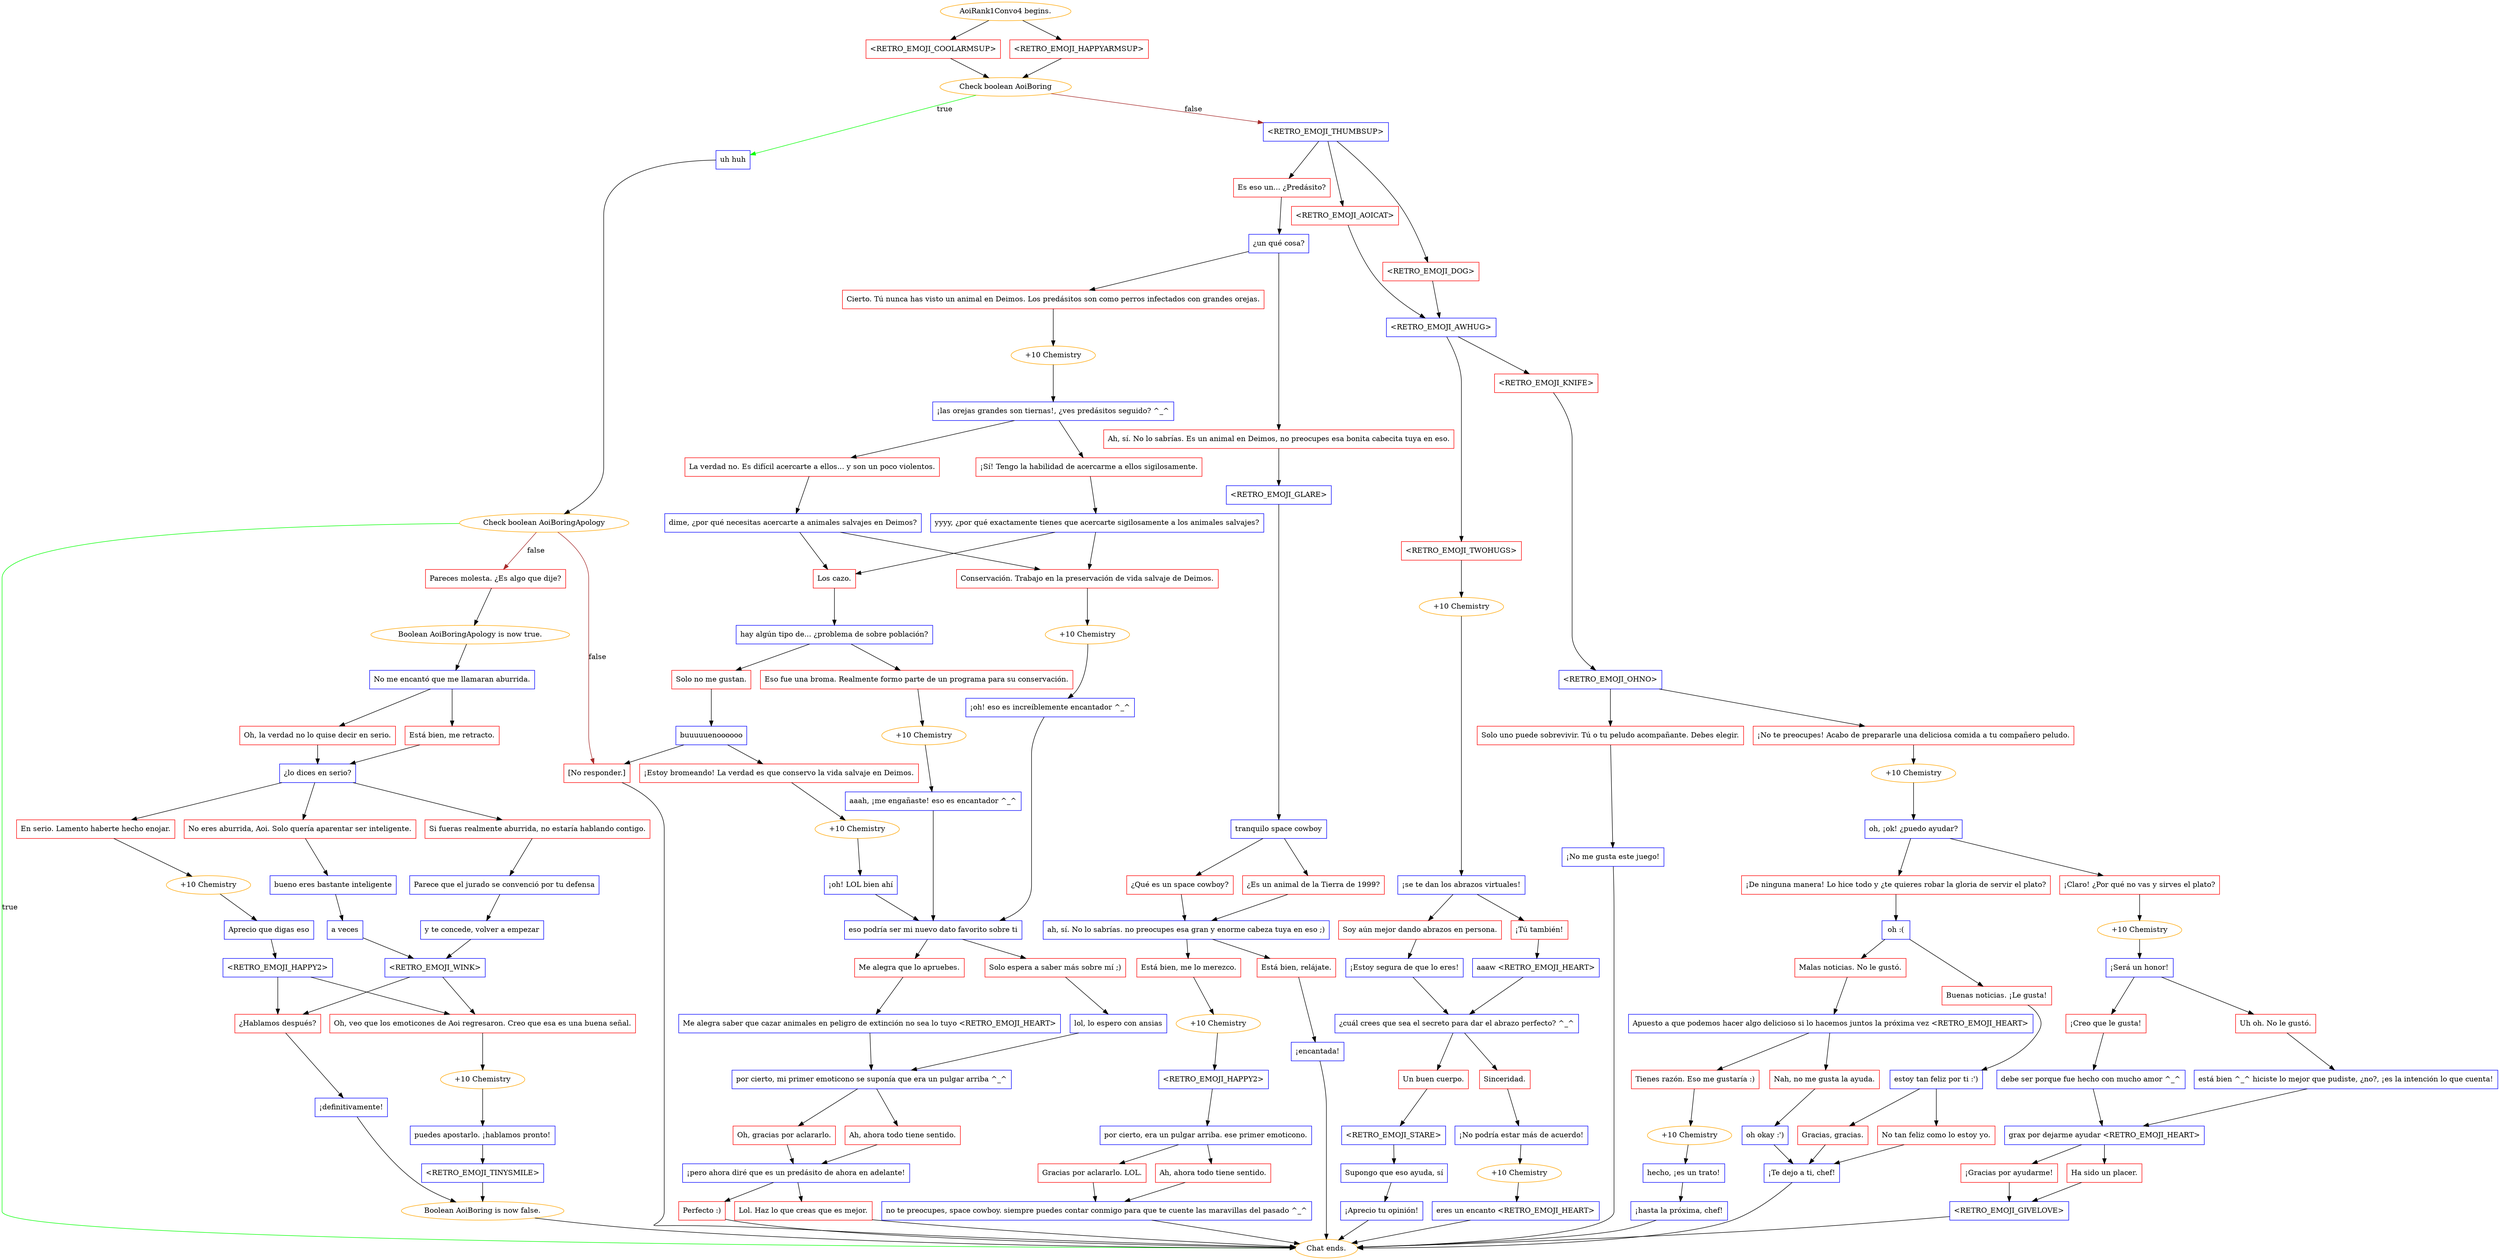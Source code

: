 digraph {
	"AoiRank1Convo4 begins." [color=orange];
		"AoiRank1Convo4 begins." -> j3984780202;
		"AoiRank1Convo4 begins." -> j3752937470;
	j3984780202 [label="<RETRO_EMOJI_COOLARMSUP>",shape=box,color=red];
		j3984780202 -> j2595172628;
	j3752937470 [label="<RETRO_EMOJI_HAPPYARMSUP>",shape=box,color=red];
		j3752937470 -> j2595172628;
	j2595172628 [label="Check boolean AoiBoring",color=orange];
		j2595172628 -> j4173732587 [label=true,color=green];
		j2595172628 -> j3325986911 [label=false,color=brown];
	j4173732587 [label="uh huh",shape=box,color=blue];
		j4173732587 -> j526861043;
	j3325986911 [label="<RETRO_EMOJI_THUMBSUP>",shape=box,color=blue];
		j3325986911 -> j3047511440;
		j3325986911 -> j2081296480;
		j3325986911 -> j3337479088;
	j526861043 [label="Check boolean AoiBoringApology",color=orange];
		j526861043 -> "Chat ends." [label=true,color=green];
		j526861043 -> j4195593948 [label=false,color=brown];
		j526861043 -> j2967050643 [label=false,color=brown];
	j3047511440 [label="Es eso un... ¿Predásito?",shape=box,color=red];
		j3047511440 -> j1043228589;
	j2081296480 [label="<RETRO_EMOJI_AOICAT>",shape=box,color=red];
		j2081296480 -> j1255677952;
	j3337479088 [label="<RETRO_EMOJI_DOG>",shape=box,color=red];
		j3337479088 -> j1255677952;
	"Chat ends." [color=orange];
	j4195593948 [label="Pareces molesta. ¿Es algo que dije?",shape=box,color=red];
		j4195593948 -> j2591060718;
	j2967050643 [label="[No responder.]",shape=box,color=red];
		j2967050643 -> "Chat ends.";
	j1043228589 [label="¿un qué cosa?",shape=box,color=blue];
		j1043228589 -> j1667585930;
		j1043228589 -> j2346450619;
	j1255677952 [label="<RETRO_EMOJI_AWHUG>",shape=box,color=blue];
		j1255677952 -> j2183132929;
		j1255677952 -> j1327752491;
	j2591060718 [label="Boolean AoiBoringApology is now true.",color=orange];
		j2591060718 -> j4015747962;
	j1667585930 [label="Cierto. Tú nunca has visto un animal en Deimos. Los predásitos son como perros infectados con grandes orejas.",shape=box,color=red];
		j1667585930 -> j2560146702;
	j2346450619 [label="Ah, sí. No lo sabrías. Es un animal en Deimos, no preocupes esa bonita cabecita tuya en eso.",shape=box,color=red];
		j2346450619 -> j740106129;
	j2183132929 [label="<RETRO_EMOJI_TWOHUGS>",shape=box,color=red];
		j2183132929 -> j2749821701;
	j1327752491 [label="<RETRO_EMOJI_KNIFE>",shape=box,color=red];
		j1327752491 -> j2504863452;
	j4015747962 [label="No me encantó que me llamaran aburrida.",shape=box,color=blue];
		j4015747962 -> j2371410971;
		j4015747962 -> j857766934;
	j2560146702 [label="+10 Chemistry",color=orange];
		j2560146702 -> j3346789359;
	j740106129 [label="<RETRO_EMOJI_GLARE>",shape=box,color=blue];
		j740106129 -> j110030657;
	j2749821701 [label="+10 Chemistry",color=orange];
		j2749821701 -> j3334829753;
	j2504863452 [label="<RETRO_EMOJI_OHNO>",shape=box,color=blue];
		j2504863452 -> j2257357643;
		j2504863452 -> j3533804884;
	j2371410971 [label="Oh, la verdad no lo quise decir en serio.",shape=box,color=red];
		j2371410971 -> j1548369895;
	j857766934 [label="Está bien, me retracto.",shape=box,color=red];
		j857766934 -> j1548369895;
	j3346789359 [label="¡las orejas grandes son tiernas!, ¿ves predásitos seguido? ^_^",shape=box,color=blue];
		j3346789359 -> j2333176458;
		j3346789359 -> j2604535434;
	j110030657 [label="tranquilo space cowboy",shape=box,color=blue];
		j110030657 -> j1669859041;
		j110030657 -> j3959469658;
	j3334829753 [label="¡se te dan los abrazos virtuales!",shape=box,color=blue];
		j3334829753 -> j4289454661;
		j3334829753 -> j548840736;
	j2257357643 [label="Solo uno puede sobrevivir. Tú o tu peludo acompañante. Debes elegir.",shape=box,color=red];
		j2257357643 -> j3684741666;
	j3533804884 [label="¡No te preocupes! Acabo de prepararle una deliciosa comida a tu compañero peludo.",shape=box,color=red];
		j3533804884 -> j3584207331;
	j1548369895 [label="¿lo dices en serio?",shape=box,color=blue];
		j1548369895 -> j516746932;
		j1548369895 -> j3616838751;
		j1548369895 -> j2806923245;
	j2333176458 [label="La verdad no. Es difícil acercarte a ellos... y son un poco violentos.",shape=box,color=red];
		j2333176458 -> j1467318907;
	j2604535434 [label="¡Sí! Tengo la habilidad de acercarme a ellos sigilosamente.",shape=box,color=red];
		j2604535434 -> j2470283762;
	j1669859041 [label="¿Qué es un space cowboy?",shape=box,color=red];
		j1669859041 -> j3628825355;
	j3959469658 [label="¿Es un animal de la Tierra de 1999?",shape=box,color=red];
		j3959469658 -> j3628825355;
	j4289454661 [label="Soy aún mejor dando abrazos en persona.",shape=box,color=red];
		j4289454661 -> j2504080864;
	j548840736 [label="¡Tú también!",shape=box,color=red];
		j548840736 -> j765889890;
	j3684741666 [label="¡No me gusta este juego!",shape=box,color=blue];
		j3684741666 -> "Chat ends.";
	j3584207331 [label="+10 Chemistry",color=orange];
		j3584207331 -> j379205894;
	j516746932 [label="En serio. Lamento haberte hecho enojar.",shape=box,color=red];
		j516746932 -> j105950466;
	j3616838751 [label="No eres aburrida, Aoi. Solo quería aparentar ser inteligente.",shape=box,color=red];
		j3616838751 -> j2974691599;
	j2806923245 [label="Si fueras realmente aburrida, no estaría hablando contigo.",shape=box,color=red];
		j2806923245 -> j3072221070;
	j1467318907 [label="dime, ¿por qué necesitas acercarte a animales salvajes en Deimos?",shape=box,color=blue];
		j1467318907 -> j869873253;
		j1467318907 -> j3761072179;
	j2470283762 [label="yyyy, ¿por qué exactamente tienes que acercarte sigilosamente a los animales salvajes?",shape=box,color=blue];
		j2470283762 -> j869873253;
		j2470283762 -> j3761072179;
	j3628825355 [label="ah, sí. No lo sabrías. no preocupes esa gran y enorme cabeza tuya en eso ;)",shape=box,color=blue];
		j3628825355 -> j450840226;
		j3628825355 -> j61378223;
	j2504080864 [label="¡Estoy segura de que lo eres!",shape=box,color=blue];
		j2504080864 -> j2432260147;
	j765889890 [label="aaaw <RETRO_EMOJI_HEART>",shape=box,color=blue];
		j765889890 -> j2432260147;
	j379205894 [label="oh, ¡ok! ¿puedo ayudar?",shape=box,color=blue];
		j379205894 -> j185449678;
		j379205894 -> j2527806845;
	j105950466 [label="+10 Chemistry",color=orange];
		j105950466 -> j608251843;
	j2974691599 [label="bueno eres bastante inteligente",shape=box,color=blue];
		j2974691599 -> j333648870;
	j3072221070 [label="Parece que el jurado se convenció por tu defensa",shape=box,color=blue];
		j3072221070 -> j3191236576;
	j869873253 [label="Los cazo.",shape=box,color=red];
		j869873253 -> j268921053;
	j3761072179 [label="Conservación. Trabajo en la preservación de vida salvaje de Deimos.",shape=box,color=red];
		j3761072179 -> j1346526792;
	j450840226 [label="Está bien, me lo merezco.",shape=box,color=red];
		j450840226 -> j3043371235;
	j61378223 [label="Está bien, relájate.",shape=box,color=red];
		j61378223 -> j2037876573;
	j2432260147 [label="¿cuál crees que sea el secreto para dar el abrazo perfecto? ^_^",shape=box,color=blue];
		j2432260147 -> j253545992;
		j2432260147 -> j1391639578;
	j185449678 [label="¡De ninguna manera! Lo hice todo y ¿te quieres robar la gloria de servir el plato?",shape=box,color=red];
		j185449678 -> j90386031;
	j2527806845 [label="¡Claro! ¿Por qué no vas y sirves el plato?",shape=box,color=red];
		j2527806845 -> j3388595304;
	j608251843 [label="Aprecio que digas eso",shape=box,color=blue];
		j608251843 -> j2436274820;
	j333648870 [label="a veces",shape=box,color=blue];
		j333648870 -> j4047046790;
	j3191236576 [label="y te concede, volver a empezar",shape=box,color=blue];
		j3191236576 -> j4047046790;
	j268921053 [label="hay algún tipo de... ¿problema de sobre población?",shape=box,color=blue];
		j268921053 -> j3791700442;
		j268921053 -> j3952885577;
	j1346526792 [label="+10 Chemistry",color=orange];
		j1346526792 -> j1403457802;
	j3043371235 [label="+10 Chemistry",color=orange];
		j3043371235 -> j2941974721;
	j2037876573 [label="¡encantada!",shape=box,color=blue];
		j2037876573 -> "Chat ends.";
	j253545992 [label="Un buen cuerpo.",shape=box,color=red];
		j253545992 -> j638944343;
	j1391639578 [label="Sinceridad.",shape=box,color=red];
		j1391639578 -> j1553797882;
	j90386031 [label="oh :(",shape=box,color=blue];
		j90386031 -> j183208662;
		j90386031 -> j1248424213;
	j3388595304 [label="+10 Chemistry",color=orange];
		j3388595304 -> j2079873336;
	j2436274820 [label="<RETRO_EMOJI_HAPPY2>",shape=box,color=blue];
		j2436274820 -> j248887097;
		j2436274820 -> j895594094;
	j4047046790 [label="<RETRO_EMOJI_WINK>",shape=box,color=blue];
		j4047046790 -> j248887097;
		j4047046790 -> j895594094;
	j3791700442 [label="Solo no me gustan.",shape=box,color=red];
		j3791700442 -> j3630519552;
	j3952885577 [label="Eso fue una broma. Realmente formo parte de un programa para su conservación.",shape=box,color=red];
		j3952885577 -> j270705795;
	j1403457802 [label="¡oh! eso es increíblemente encantador ^_^",shape=box,color=blue];
		j1403457802 -> j3836205397;
	j2941974721 [label="<RETRO_EMOJI_HAPPY2>",shape=box,color=blue];
		j2941974721 -> j1147860812;
	j638944343 [label="<RETRO_EMOJI_STARE>",shape=box,color=blue];
		j638944343 -> j1629087313;
	j1553797882 [label="¡No podría estar más de acuerdo!",shape=box,color=blue];
		j1553797882 -> j64440974;
	j183208662 [label="Malas noticias. No le gustó.",shape=box,color=red];
		j183208662 -> j1362656144;
	j1248424213 [label="Buenas noticias. ¡Le gusta!",shape=box,color=red];
		j1248424213 -> j1084535844;
	j2079873336 [label="¡Será un honor!",shape=box,color=blue];
		j2079873336 -> j849153110;
		j2079873336 -> j395308210;
	j248887097 [label="¿Hablamos después?",shape=box,color=red];
		j248887097 -> j1711673319;
	j895594094 [label="Oh, veo que los emoticones de Aoi regresaron. Creo que esa es una buena señal.",shape=box,color=red];
		j895594094 -> j2135513730;
	j3630519552 [label="buuuuuenoooooo",shape=box,color=blue];
		j3630519552 -> j216063476;
		j3630519552 -> j2967050643;
	j270705795 [label="+10 Chemistry",color=orange];
		j270705795 -> j3175571420;
	j3836205397 [label="eso podría ser mi nuevo dato favorito sobre ti",shape=box,color=blue];
		j3836205397 -> j3372149927;
		j3836205397 -> j719639359;
	j1147860812 [label="por cierto, era un pulgar arriba. ese primer emoticono.",shape=box,color=blue];
		j1147860812 -> j2195675613;
		j1147860812 -> j2197459605;
	j1629087313 [label="Supongo que eso ayuda, sí",shape=box,color=blue];
		j1629087313 -> j1077559631;
	j64440974 [label="+10 Chemistry",color=orange];
		j64440974 -> j4292575729;
	j1362656144 [label="Apuesto a que podemos hacer algo delicioso si lo hacemos juntos la próxima vez <RETRO_EMOJI_HEART>",shape=box,color=blue];
		j1362656144 -> j3321376135;
		j1362656144 -> j1713129572;
	j1084535844 [label="estoy tan feliz por ti :')",shape=box,color=blue];
		j1084535844 -> j3797886429;
		j1084535844 -> j2481388660;
	j849153110 [label="¡Creo que le gusta!",shape=box,color=red];
		j849153110 -> j1499555323;
	j395308210 [label="Uh oh. No le gustó.",shape=box,color=red];
		j395308210 -> j1264061493;
	j1711673319 [label="¡definitivamente!",shape=box,color=blue];
		j1711673319 -> j1984221796;
	j2135513730 [label="+10 Chemistry",color=orange];
		j2135513730 -> j807200033;
	j216063476 [label="¡Estoy bromeando! La verdad es que conservo la vida salvaje en Deimos.",shape=box,color=red];
		j216063476 -> j4014726691;
	j3175571420 [label="aaah, ¡me engañaste! eso es encantador ^_^",shape=box,color=blue];
		j3175571420 -> j3836205397;
	j3372149927 [label="Me alegra que lo apruebes.",shape=box,color=red];
		j3372149927 -> j3794607501;
	j719639359 [label="Solo espera a saber más sobre mí ;)",shape=box,color=red];
		j719639359 -> j1625479447;
	j2195675613 [label="Gracias por aclararlo. LOL.",shape=box,color=red];
		j2195675613 -> j1484976851;
	j2197459605 [label="Ah, ahora todo tiene sentido.",shape=box,color=red];
		j2197459605 -> j1484976851;
	j1077559631 [label="¡Aprecio tu opinión!",shape=box,color=blue];
		j1077559631 -> "Chat ends.";
	j4292575729 [label="eres un encanto <RETRO_EMOJI_HEART>",shape=box,color=blue];
		j4292575729 -> "Chat ends.";
	j3321376135 [label="Tienes razón. Eso me gustaría :)",shape=box,color=red];
		j3321376135 -> j1868542323;
	j1713129572 [label="Nah, no me gusta la ayuda.",shape=box,color=red];
		j1713129572 -> j1845674191;
	j3797886429 [label="Gracias, gracias.",shape=box,color=red];
		j3797886429 -> j331417443;
	j2481388660 [label="No tan feliz como lo estoy yo.",shape=box,color=red];
		j2481388660 -> j331417443;
	j1499555323 [label="debe ser porque fue hecho con mucho amor ^_^",shape=box,color=blue];
		j1499555323 -> j484426341;
	j1264061493 [label="está bien ^_^ hiciste lo mejor que pudiste, ¿no?, ¡es la intención lo que cuenta!",shape=box,color=blue];
		j1264061493 -> j484426341;
	j1984221796 [label="Boolean AoiBoring is now false.",color=orange];
		j1984221796 -> "Chat ends.";
	j807200033 [label="puedes apostarlo. ¡hablamos pronto!",shape=box,color=blue];
		j807200033 -> j3248434141;
	j4014726691 [label="+10 Chemistry",color=orange];
		j4014726691 -> j2858188020;
	j3794607501 [label="Me alegra saber que cazar animales en peligro de extinción no sea lo tuyo <RETRO_EMOJI_HEART>",shape=box,color=blue];
		j3794607501 -> j12525380;
	j1625479447 [label="lol, lo espero con ansias",shape=box,color=blue];
		j1625479447 -> j12525380;
	j1484976851 [label="no te preocupes, space cowboy. siempre puedes contar conmigo para que te cuente las maravillas del pasado ^_^",shape=box,color=blue];
		j1484976851 -> "Chat ends.";
	j1868542323 [label="+10 Chemistry",color=orange];
		j1868542323 -> j4150292753;
	j1845674191 [label="oh okay :')",shape=box,color=blue];
		j1845674191 -> j331417443;
	j331417443 [label="¡Te dejo a ti, chef!",shape=box,color=blue];
		j331417443 -> "Chat ends.";
	j484426341 [label="grax por dejarme ayudar <RETRO_EMOJI_HEART>",shape=box,color=blue];
		j484426341 -> j3762497246;
		j484426341 -> j1346235752;
	j3248434141 [label="<RETRO_EMOJI_TINYSMILE>",shape=box,color=blue];
		j3248434141 -> j1984221796;
	j2858188020 [label="¡oh! LOL bien ahí",shape=box,color=blue];
		j2858188020 -> j3836205397;
	j12525380 [label="por cierto, mi primer emoticono se suponía que era un pulgar arriba ^_^",shape=box,color=blue];
		j12525380 -> j3388099239;
		j12525380 -> j2845646552;
	j4150292753 [label="hecho, ¡es un trato!",shape=box,color=blue];
		j4150292753 -> j2209729500;
	j3762497246 [label="¡Gracias por ayudarme!",shape=box,color=red];
		j3762497246 -> j3329961820;
	j1346235752 [label="Ha sido un placer.",shape=box,color=red];
		j1346235752 -> j3329961820;
	j3388099239 [label="Oh, gracias por aclararlo.",shape=box,color=red];
		j3388099239 -> j972056777;
	j2845646552 [label="Ah, ahora todo tiene sentido.",shape=box,color=red];
		j2845646552 -> j972056777;
	j2209729500 [label="¡hasta la próxima, chef!",shape=box,color=blue];
		j2209729500 -> "Chat ends.";
	j3329961820 [label="<RETRO_EMOJI_GIVELOVE>",shape=box,color=blue];
		j3329961820 -> "Chat ends.";
	j972056777 [label="¡pero ahora diré que es un predásito de ahora en adelante!",shape=box,color=blue];
		j972056777 -> j502209795;
		j972056777 -> j2789575146;
	j502209795 [label="Perfecto :)",shape=box,color=red];
		j502209795 -> "Chat ends.";
	j2789575146 [label="Lol. Haz lo que creas que es mejor.",shape=box,color=red];
		j2789575146 -> "Chat ends.";
}